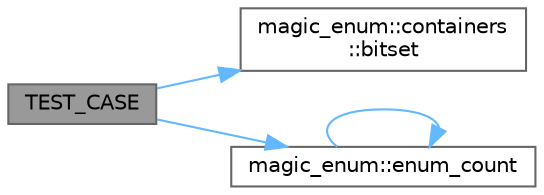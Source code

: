 digraph "TEST_CASE"
{
 // LATEX_PDF_SIZE
  bgcolor="transparent";
  edge [fontname=Helvetica,fontsize=10,labelfontname=Helvetica,labelfontsize=10];
  node [fontname=Helvetica,fontsize=10,shape=box,height=0.2,width=0.4];
  rankdir="LR";
  Node1 [id="Node000001",label="TEST_CASE",height=0.2,width=0.4,color="gray40", fillcolor="grey60", style="filled", fontcolor="black",tooltip=" "];
  Node1 -> Node2 [id="edge1_Node000001_Node000002",color="steelblue1",style="solid",tooltip=" "];
  Node2 [id="Node000002",label="magic_enum::containers\l::bitset",height=0.2,width=0.4,color="grey40", fillcolor="white", style="filled",URL="$namespacemagic__enum_1_1containers.html#a5a6d8f4238d0e879d942d737f6f5b47d",tooltip=" "];
  Node1 -> Node3 [id="edge2_Node000001_Node000003",color="steelblue1",style="solid",tooltip=" "];
  Node3 [id="Node000003",label="magic_enum::enum_count",height=0.2,width=0.4,color="grey40", fillcolor="white", style="filled",URL="$namespacemagic__enum.html#a479a25a5e86faacf24f30e4428f5e4a9",tooltip=" "];
  Node3 -> Node3 [id="edge3_Node000003_Node000003",color="steelblue1",style="solid",tooltip=" "];
}
